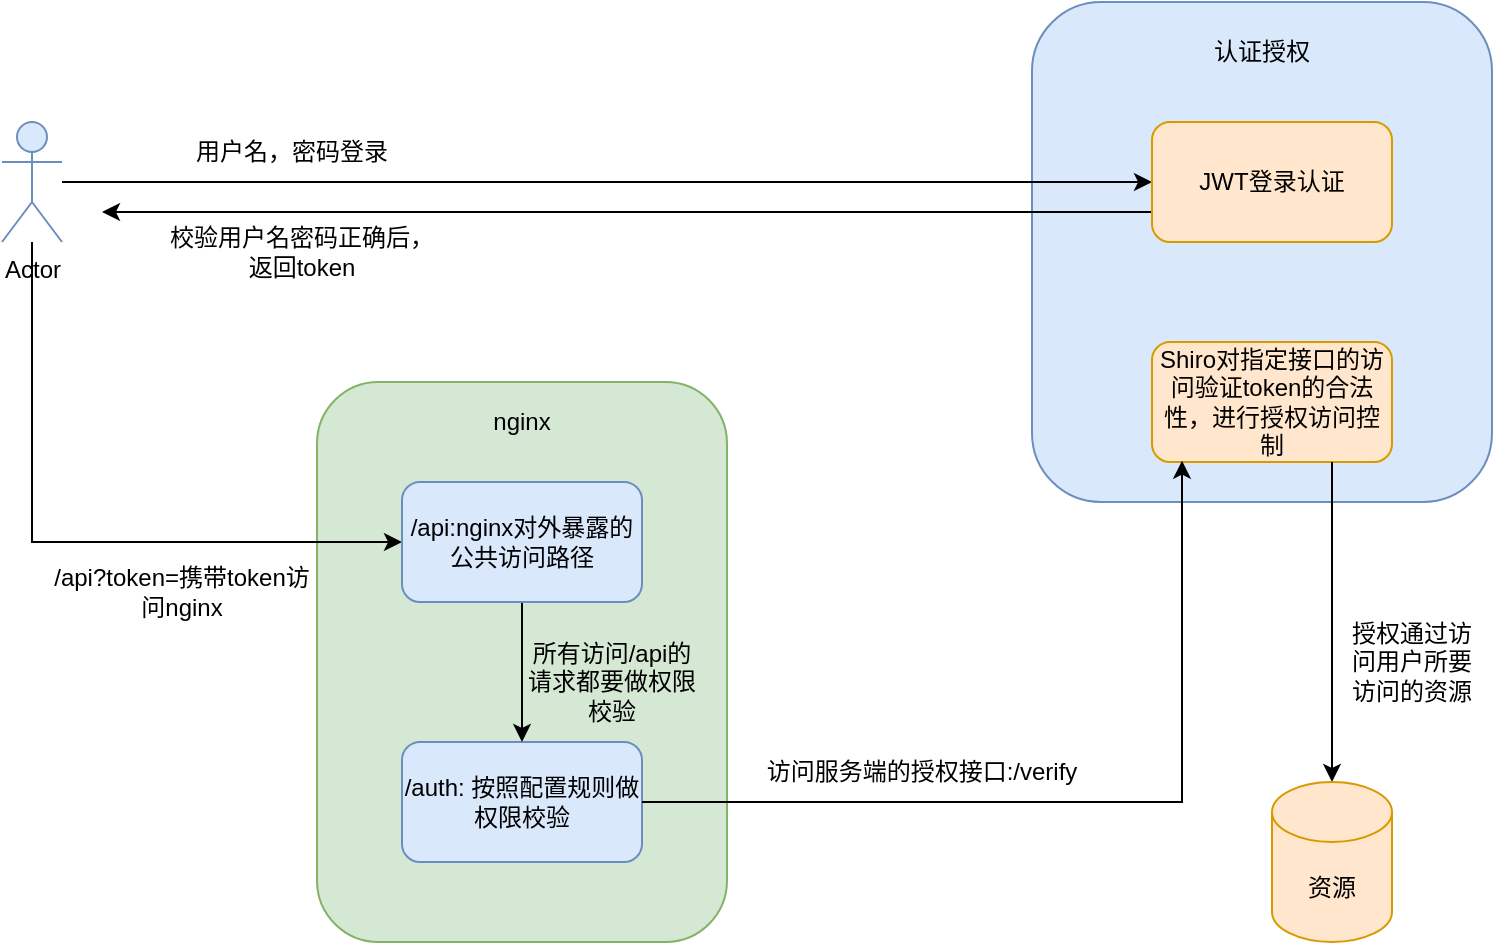 <mxfile version="22.1.3" type="github">
  <diagram name="第 1 页" id="zTFE0fb1FrYKasgjREkL">
    <mxGraphModel dx="1514" dy="831" grid="1" gridSize="10" guides="1" tooltips="1" connect="1" arrows="1" fold="1" page="1" pageScale="1" pageWidth="827" pageHeight="1169" math="0" shadow="0">
      <root>
        <mxCell id="0" />
        <mxCell id="1" parent="0" />
        <mxCell id="d03K3s1LsOd481cvJFau-12" value="" style="rounded=1;whiteSpace=wrap;html=1;fillColor=#d5e8d4;strokeColor=#82b366;" parent="1" vertex="1">
          <mxGeometry x="197.5" y="240" width="205" height="280" as="geometry" />
        </mxCell>
        <mxCell id="d03K3s1LsOd481cvJFau-4" value="" style="rounded=1;whiteSpace=wrap;html=1;fillColor=#dae8fc;strokeColor=#6c8ebf;" parent="1" vertex="1">
          <mxGeometry x="555" y="50" width="230" height="250" as="geometry" />
        </mxCell>
        <mxCell id="d03K3s1LsOd481cvJFau-7" style="edgeStyle=orthogonalEdgeStyle;rounded=0;orthogonalLoop=1;jettySize=auto;html=1;entryX=0;entryY=0.5;entryDx=0;entryDy=0;" parent="1" source="d03K3s1LsOd481cvJFau-1" target="d03K3s1LsOd481cvJFau-2" edge="1">
          <mxGeometry relative="1" as="geometry">
            <mxPoint x="290" y="140" as="targetPoint" />
          </mxGeometry>
        </mxCell>
        <mxCell id="d03K3s1LsOd481cvJFau-16" style="edgeStyle=orthogonalEdgeStyle;rounded=0;orthogonalLoop=1;jettySize=auto;html=1;entryX=0;entryY=0.5;entryDx=0;entryDy=0;" parent="1" source="d03K3s1LsOd481cvJFau-1" target="d03K3s1LsOd481cvJFau-13" edge="1">
          <mxGeometry relative="1" as="geometry">
            <Array as="points">
              <mxPoint x="55" y="320" />
            </Array>
          </mxGeometry>
        </mxCell>
        <mxCell id="d03K3s1LsOd481cvJFau-1" value="Actor" style="shape=umlActor;verticalLabelPosition=bottom;verticalAlign=top;html=1;outlineConnect=0;fillColor=#dae8fc;strokeColor=#6c8ebf;" parent="1" vertex="1">
          <mxGeometry x="40" y="110" width="30" height="60" as="geometry" />
        </mxCell>
        <mxCell id="d03K3s1LsOd481cvJFau-8" style="edgeStyle=orthogonalEdgeStyle;rounded=0;orthogonalLoop=1;jettySize=auto;html=1;exitX=0;exitY=0.75;exitDx=0;exitDy=0;" parent="1" source="d03K3s1LsOd481cvJFau-2" edge="1">
          <mxGeometry relative="1" as="geometry">
            <mxPoint x="90" y="155" as="targetPoint" />
          </mxGeometry>
        </mxCell>
        <mxCell id="d03K3s1LsOd481cvJFau-2" value="JWT登录认证" style="rounded=1;whiteSpace=wrap;html=1;fillColor=#ffe6cc;strokeColor=#d79b00;" parent="1" vertex="1">
          <mxGeometry x="615" y="110" width="120" height="60" as="geometry" />
        </mxCell>
        <mxCell id="d03K3s1LsOd481cvJFau-3" value="Shiro对指定接口的访问验证token的合法性，进行授权访问控制" style="rounded=1;whiteSpace=wrap;html=1;fillColor=#ffe6cc;strokeColor=#d79b00;" parent="1" vertex="1">
          <mxGeometry x="615" y="220" width="120" height="60" as="geometry" />
        </mxCell>
        <mxCell id="d03K3s1LsOd481cvJFau-5" value="认证授权" style="text;strokeColor=none;align=center;fillColor=none;html=1;verticalAlign=middle;whiteSpace=wrap;rounded=0;" parent="1" vertex="1">
          <mxGeometry x="640" y="60" width="60" height="30" as="geometry" />
        </mxCell>
        <mxCell id="d03K3s1LsOd481cvJFau-9" value="用户名，密码登录" style="text;strokeColor=none;align=center;fillColor=none;html=1;verticalAlign=middle;whiteSpace=wrap;rounded=0;" parent="1" vertex="1">
          <mxGeometry x="130" y="110" width="110" height="30" as="geometry" />
        </mxCell>
        <mxCell id="d03K3s1LsOd481cvJFau-10" value="校验用户名密码正确后，返回token" style="text;strokeColor=none;align=center;fillColor=none;html=1;verticalAlign=middle;whiteSpace=wrap;rounded=0;" parent="1" vertex="1">
          <mxGeometry x="120" y="160" width="140" height="30" as="geometry" />
        </mxCell>
        <mxCell id="d03K3s1LsOd481cvJFau-11" value="/auth:&amp;nbsp;按照配置规则做权限校验" style="rounded=1;whiteSpace=wrap;html=1;fillColor=#dae8fc;strokeColor=#6c8ebf;" parent="1" vertex="1">
          <mxGeometry x="240" y="420" width="120" height="60" as="geometry" />
        </mxCell>
        <mxCell id="d03K3s1LsOd481cvJFau-14" style="edgeStyle=orthogonalEdgeStyle;rounded=0;orthogonalLoop=1;jettySize=auto;html=1;exitX=0.5;exitY=1;exitDx=0;exitDy=0;entryX=0.5;entryY=0;entryDx=0;entryDy=0;" parent="1" source="d03K3s1LsOd481cvJFau-13" target="d03K3s1LsOd481cvJFau-11" edge="1">
          <mxGeometry relative="1" as="geometry" />
        </mxCell>
        <mxCell id="d03K3s1LsOd481cvJFau-13" value="/api:nginx对外暴露的公共访问路径" style="rounded=1;whiteSpace=wrap;html=1;fillColor=#dae8fc;strokeColor=#6c8ebf;" parent="1" vertex="1">
          <mxGeometry x="240" y="290" width="120" height="60" as="geometry" />
        </mxCell>
        <mxCell id="d03K3s1LsOd481cvJFau-15" value="所有访问/api的请求都要做权限校验" style="text;strokeColor=none;align=center;fillColor=none;html=1;verticalAlign=middle;whiteSpace=wrap;rounded=0;" parent="1" vertex="1">
          <mxGeometry x="300" y="360" width="90" height="60" as="geometry" />
        </mxCell>
        <mxCell id="d03K3s1LsOd481cvJFau-18" value="/api?token=携带token访问nginx" style="text;strokeColor=none;align=center;fillColor=none;html=1;verticalAlign=middle;whiteSpace=wrap;rounded=0;" parent="1" vertex="1">
          <mxGeometry x="60" y="330" width="140" height="30" as="geometry" />
        </mxCell>
        <mxCell id="d03K3s1LsOd481cvJFau-19" value="nginx" style="text;strokeColor=none;align=center;fillColor=none;html=1;verticalAlign=middle;whiteSpace=wrap;rounded=0;" parent="1" vertex="1">
          <mxGeometry x="280" y="250" width="40" height="20" as="geometry" />
        </mxCell>
        <mxCell id="d03K3s1LsOd481cvJFau-23" value="授权通过访问用户所要访问的资源" style="text;strokeColor=none;align=center;fillColor=none;html=1;verticalAlign=middle;whiteSpace=wrap;rounded=0;" parent="1" vertex="1">
          <mxGeometry x="710" y="340" width="70" height="80" as="geometry" />
        </mxCell>
        <mxCell id="d03K3s1LsOd481cvJFau-24" value="" style="edgeStyle=orthogonalEdgeStyle;rounded=0;orthogonalLoop=1;jettySize=auto;html=1;exitX=0.75;exitY=1;exitDx=0;exitDy=0;" parent="1" source="d03K3s1LsOd481cvJFau-3" target="d03K3s1LsOd481cvJFau-22" edge="1">
          <mxGeometry relative="1" as="geometry">
            <mxPoint x="705" y="540" as="targetPoint" />
            <mxPoint x="705" y="280" as="sourcePoint" />
          </mxGeometry>
        </mxCell>
        <mxCell id="d03K3s1LsOd481cvJFau-22" value="资源" style="shape=cylinder3;whiteSpace=wrap;html=1;boundedLbl=1;backgroundOutline=1;size=15;fillColor=#ffe6cc;strokeColor=#d79b00;" parent="1" vertex="1">
          <mxGeometry x="675" y="440" width="60" height="80" as="geometry" />
        </mxCell>
        <mxCell id="d03K3s1LsOd481cvJFau-20" value="访问服务端的授权接口:/verify" style="text;strokeColor=none;align=center;fillColor=none;html=1;verticalAlign=middle;whiteSpace=wrap;rounded=0;" parent="1" vertex="1">
          <mxGeometry x="420" y="420" width="160" height="30" as="geometry" />
        </mxCell>
        <mxCell id="d03K3s1LsOd481cvJFau-29" style="edgeStyle=orthogonalEdgeStyle;rounded=0;orthogonalLoop=1;jettySize=auto;html=1;entryX=0.125;entryY=0.989;entryDx=0;entryDy=0;entryPerimeter=0;" parent="1" source="d03K3s1LsOd481cvJFau-11" target="d03K3s1LsOd481cvJFau-3" edge="1">
          <mxGeometry relative="1" as="geometry" />
        </mxCell>
      </root>
    </mxGraphModel>
  </diagram>
</mxfile>
